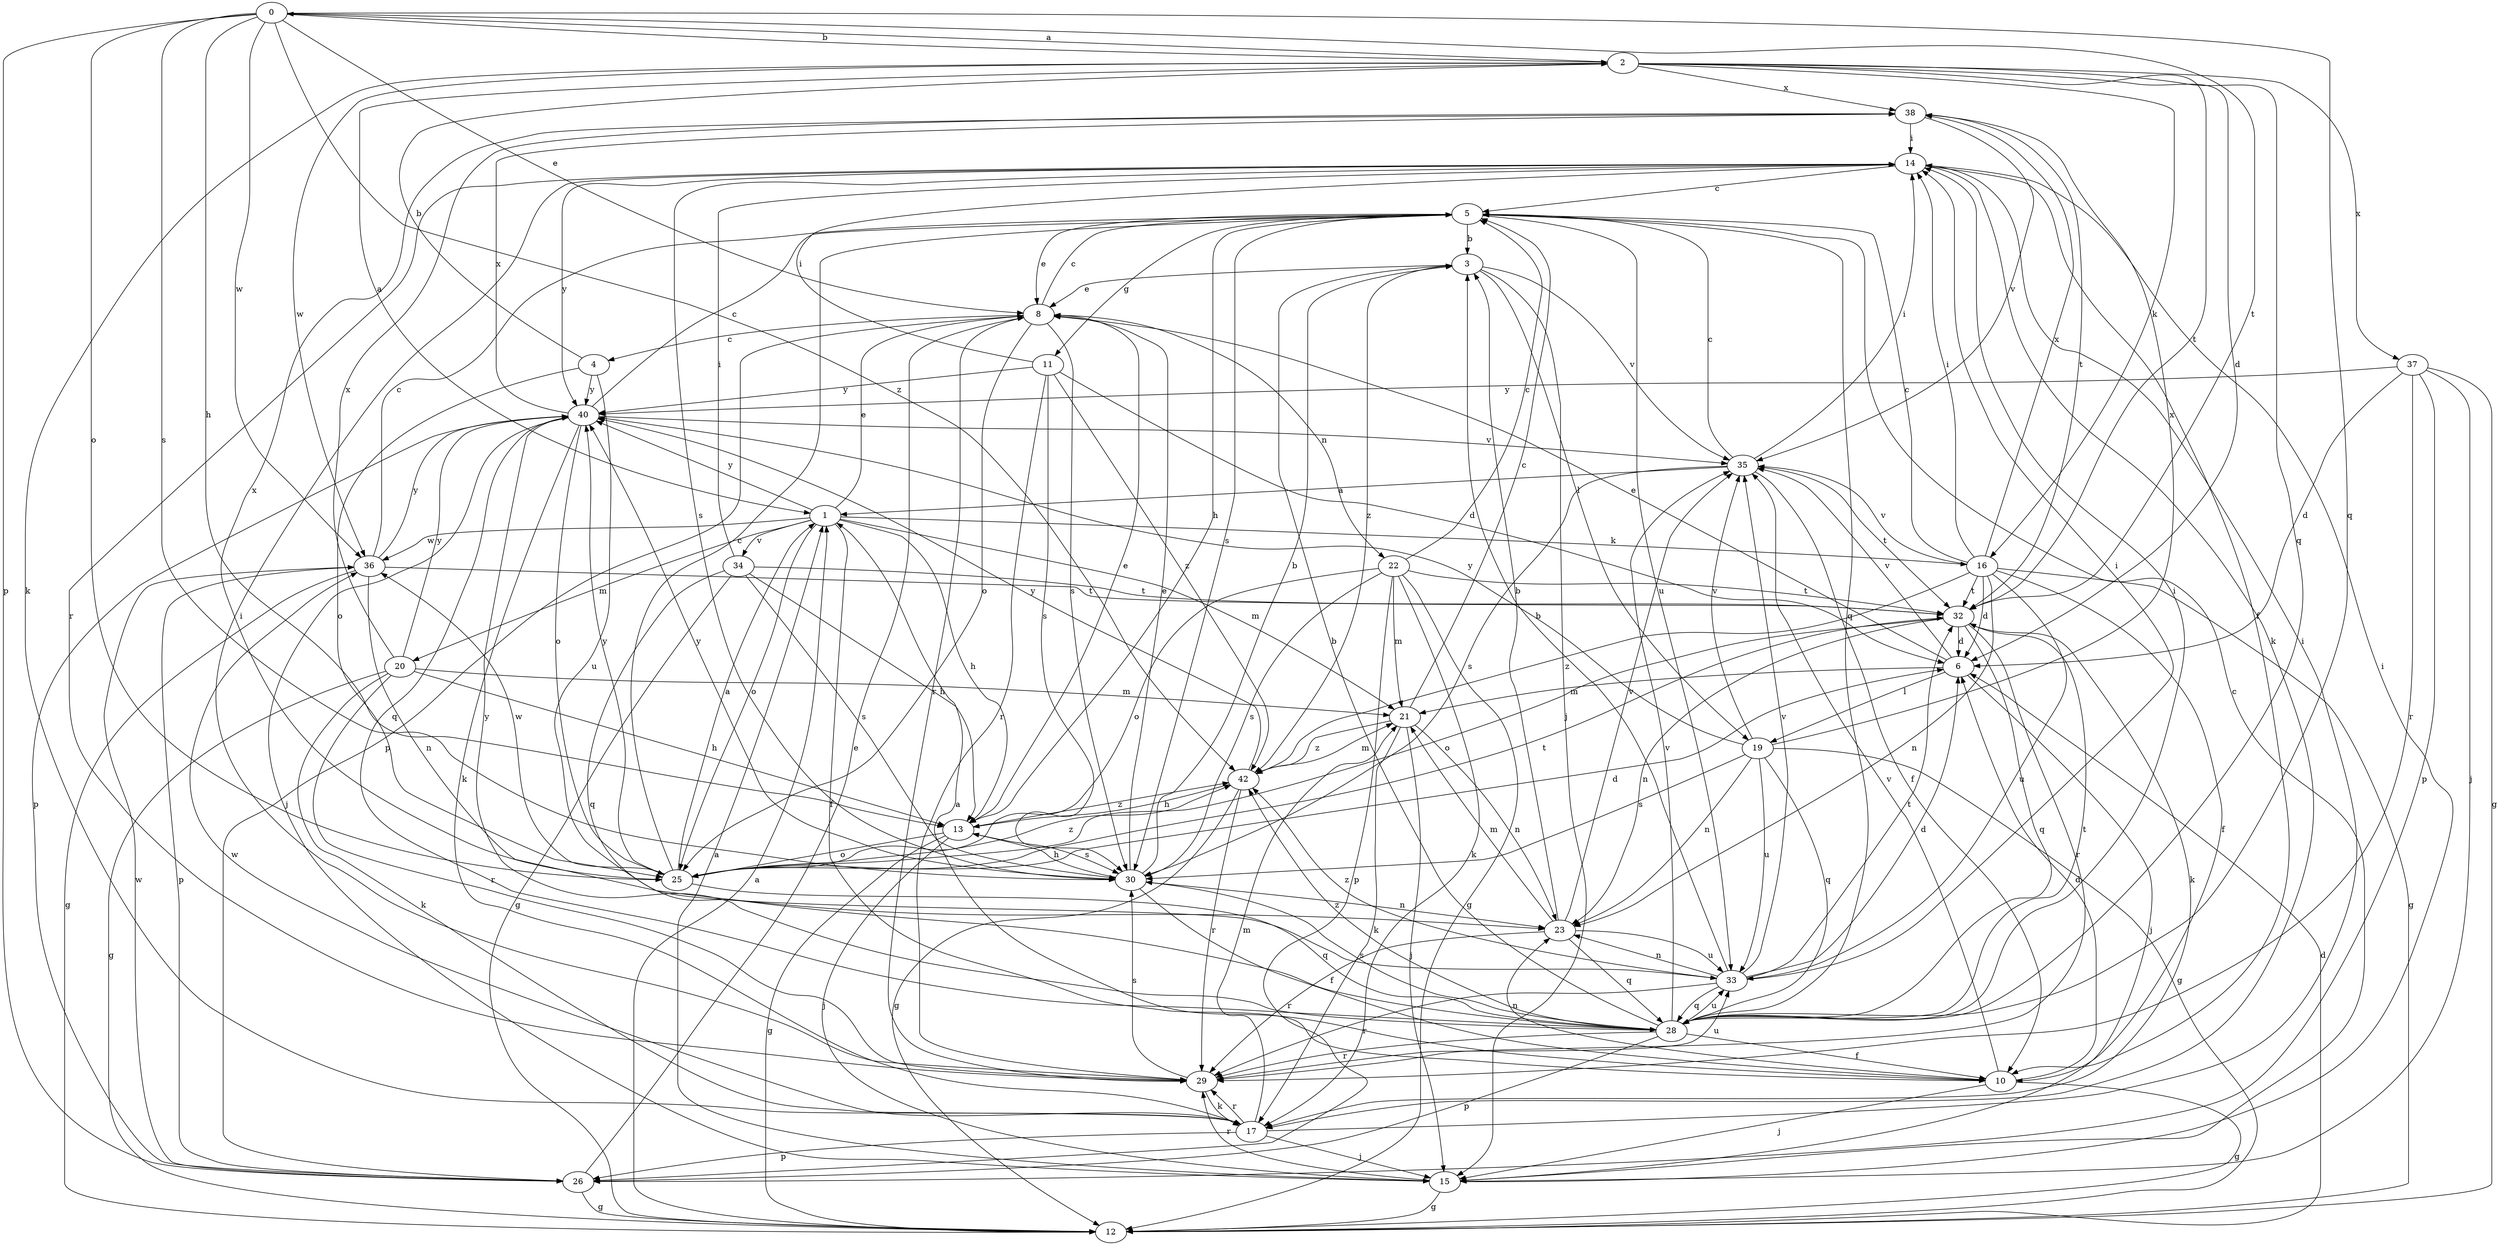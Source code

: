 strict digraph  {
0;
1;
2;
3;
4;
5;
6;
8;
10;
11;
12;
13;
14;
15;
16;
17;
19;
20;
21;
22;
23;
25;
26;
28;
29;
30;
32;
33;
34;
35;
36;
37;
38;
40;
42;
0 -> 2  [label=b];
0 -> 8  [label=e];
0 -> 13  [label=h];
0 -> 25  [label=o];
0 -> 26  [label=p];
0 -> 28  [label=q];
0 -> 30  [label=s];
0 -> 32  [label=t];
0 -> 36  [label=w];
0 -> 42  [label=z];
1 -> 8  [label=e];
1 -> 10  [label=f];
1 -> 13  [label=h];
1 -> 16  [label=k];
1 -> 20  [label=m];
1 -> 21  [label=m];
1 -> 25  [label=o];
1 -> 34  [label=v];
1 -> 36  [label=w];
1 -> 40  [label=y];
2 -> 0  [label=a];
2 -> 1  [label=a];
2 -> 6  [label=d];
2 -> 16  [label=k];
2 -> 17  [label=k];
2 -> 28  [label=q];
2 -> 32  [label=t];
2 -> 36  [label=w];
2 -> 37  [label=x];
2 -> 38  [label=x];
3 -> 8  [label=e];
3 -> 15  [label=j];
3 -> 19  [label=l];
3 -> 35  [label=v];
3 -> 42  [label=z];
4 -> 2  [label=b];
4 -> 25  [label=o];
4 -> 33  [label=u];
4 -> 40  [label=y];
5 -> 3  [label=b];
5 -> 8  [label=e];
5 -> 11  [label=g];
5 -> 13  [label=h];
5 -> 28  [label=q];
5 -> 30  [label=s];
5 -> 33  [label=u];
6 -> 8  [label=e];
6 -> 15  [label=j];
6 -> 19  [label=l];
6 -> 21  [label=m];
6 -> 35  [label=v];
8 -> 4  [label=c];
8 -> 5  [label=c];
8 -> 22  [label=n];
8 -> 25  [label=o];
8 -> 26  [label=p];
8 -> 29  [label=r];
8 -> 30  [label=s];
10 -> 1  [label=a];
10 -> 6  [label=d];
10 -> 12  [label=g];
10 -> 15  [label=j];
10 -> 23  [label=n];
10 -> 35  [label=v];
11 -> 6  [label=d];
11 -> 14  [label=i];
11 -> 29  [label=r];
11 -> 30  [label=s];
11 -> 40  [label=y];
11 -> 42  [label=z];
12 -> 1  [label=a];
12 -> 6  [label=d];
13 -> 8  [label=e];
13 -> 12  [label=g];
13 -> 15  [label=j];
13 -> 25  [label=o];
13 -> 30  [label=s];
13 -> 42  [label=z];
14 -> 5  [label=c];
14 -> 10  [label=f];
14 -> 17  [label=k];
14 -> 29  [label=r];
14 -> 30  [label=s];
14 -> 40  [label=y];
15 -> 1  [label=a];
15 -> 5  [label=c];
15 -> 12  [label=g];
15 -> 14  [label=i];
15 -> 29  [label=r];
16 -> 5  [label=c];
16 -> 6  [label=d];
16 -> 10  [label=f];
16 -> 12  [label=g];
16 -> 14  [label=i];
16 -> 23  [label=n];
16 -> 32  [label=t];
16 -> 33  [label=u];
16 -> 35  [label=v];
16 -> 38  [label=x];
16 -> 42  [label=z];
17 -> 14  [label=i];
17 -> 15  [label=j];
17 -> 21  [label=m];
17 -> 26  [label=p];
17 -> 29  [label=r];
17 -> 36  [label=w];
19 -> 12  [label=g];
19 -> 23  [label=n];
19 -> 28  [label=q];
19 -> 30  [label=s];
19 -> 33  [label=u];
19 -> 35  [label=v];
19 -> 38  [label=x];
19 -> 40  [label=y];
20 -> 12  [label=g];
20 -> 13  [label=h];
20 -> 17  [label=k];
20 -> 21  [label=m];
20 -> 29  [label=r];
20 -> 38  [label=x];
20 -> 40  [label=y];
21 -> 5  [label=c];
21 -> 15  [label=j];
21 -> 17  [label=k];
21 -> 23  [label=n];
21 -> 42  [label=z];
22 -> 5  [label=c];
22 -> 12  [label=g];
22 -> 17  [label=k];
22 -> 21  [label=m];
22 -> 25  [label=o];
22 -> 26  [label=p];
22 -> 30  [label=s];
22 -> 32  [label=t];
23 -> 3  [label=b];
23 -> 21  [label=m];
23 -> 28  [label=q];
23 -> 29  [label=r];
23 -> 33  [label=u];
23 -> 35  [label=v];
25 -> 1  [label=a];
25 -> 5  [label=c];
25 -> 6  [label=d];
25 -> 28  [label=q];
25 -> 32  [label=t];
25 -> 36  [label=w];
25 -> 38  [label=x];
25 -> 40  [label=y];
25 -> 42  [label=z];
26 -> 8  [label=e];
26 -> 12  [label=g];
26 -> 36  [label=w];
28 -> 3  [label=b];
28 -> 10  [label=f];
28 -> 14  [label=i];
28 -> 26  [label=p];
28 -> 29  [label=r];
28 -> 30  [label=s];
28 -> 32  [label=t];
28 -> 33  [label=u];
28 -> 35  [label=v];
28 -> 40  [label=y];
28 -> 42  [label=z];
29 -> 14  [label=i];
29 -> 17  [label=k];
29 -> 30  [label=s];
29 -> 33  [label=u];
30 -> 3  [label=b];
30 -> 8  [label=e];
30 -> 10  [label=f];
30 -> 13  [label=h];
30 -> 23  [label=n];
30 -> 40  [label=y];
32 -> 6  [label=d];
32 -> 17  [label=k];
32 -> 23  [label=n];
32 -> 25  [label=o];
32 -> 28  [label=q];
32 -> 29  [label=r];
33 -> 3  [label=b];
33 -> 6  [label=d];
33 -> 14  [label=i];
33 -> 23  [label=n];
33 -> 28  [label=q];
33 -> 29  [label=r];
33 -> 32  [label=t];
33 -> 35  [label=v];
33 -> 42  [label=z];
34 -> 12  [label=g];
34 -> 13  [label=h];
34 -> 14  [label=i];
34 -> 28  [label=q];
34 -> 30  [label=s];
34 -> 32  [label=t];
35 -> 1  [label=a];
35 -> 5  [label=c];
35 -> 10  [label=f];
35 -> 14  [label=i];
35 -> 30  [label=s];
35 -> 32  [label=t];
36 -> 5  [label=c];
36 -> 12  [label=g];
36 -> 23  [label=n];
36 -> 26  [label=p];
36 -> 32  [label=t];
36 -> 40  [label=y];
37 -> 6  [label=d];
37 -> 12  [label=g];
37 -> 15  [label=j];
37 -> 26  [label=p];
37 -> 29  [label=r];
37 -> 40  [label=y];
38 -> 14  [label=i];
38 -> 32  [label=t];
38 -> 35  [label=v];
40 -> 5  [label=c];
40 -> 15  [label=j];
40 -> 17  [label=k];
40 -> 25  [label=o];
40 -> 26  [label=p];
40 -> 28  [label=q];
40 -> 35  [label=v];
40 -> 38  [label=x];
42 -> 12  [label=g];
42 -> 13  [label=h];
42 -> 21  [label=m];
42 -> 29  [label=r];
42 -> 40  [label=y];
}
